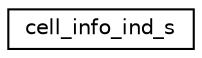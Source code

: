 digraph "Graphical Class Hierarchy"
{
 // LATEX_PDF_SIZE
  edge [fontname="Helvetica",fontsize="10",labelfontname="Helvetica",labelfontsize="10"];
  node [fontname="Helvetica",fontsize="10",shape=record];
  rankdir="LR";
  Node0 [label="cell_info_ind_s",height=0.2,width=0.4,color="black", fillcolor="white", style="filled",URL="$structcell__info__ind__s.html",tooltip=" "];
}

